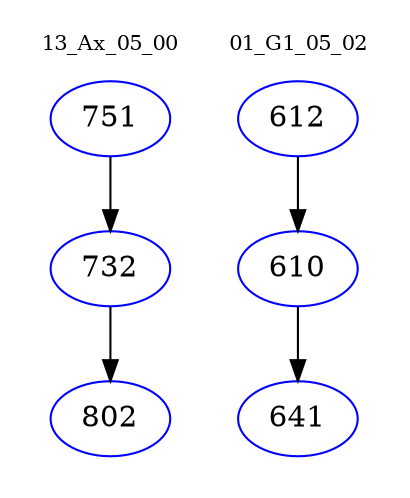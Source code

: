 digraph{
subgraph cluster_0 {
color = white
label = "13_Ax_05_00";
fontsize=10;
T0_751 [label="751", color="blue"]
T0_751 -> T0_732 [color="black"]
T0_732 [label="732", color="blue"]
T0_732 -> T0_802 [color="black"]
T0_802 [label="802", color="blue"]
}
subgraph cluster_1 {
color = white
label = "01_G1_05_02";
fontsize=10;
T1_612 [label="612", color="blue"]
T1_612 -> T1_610 [color="black"]
T1_610 [label="610", color="blue"]
T1_610 -> T1_641 [color="black"]
T1_641 [label="641", color="blue"]
}
}
